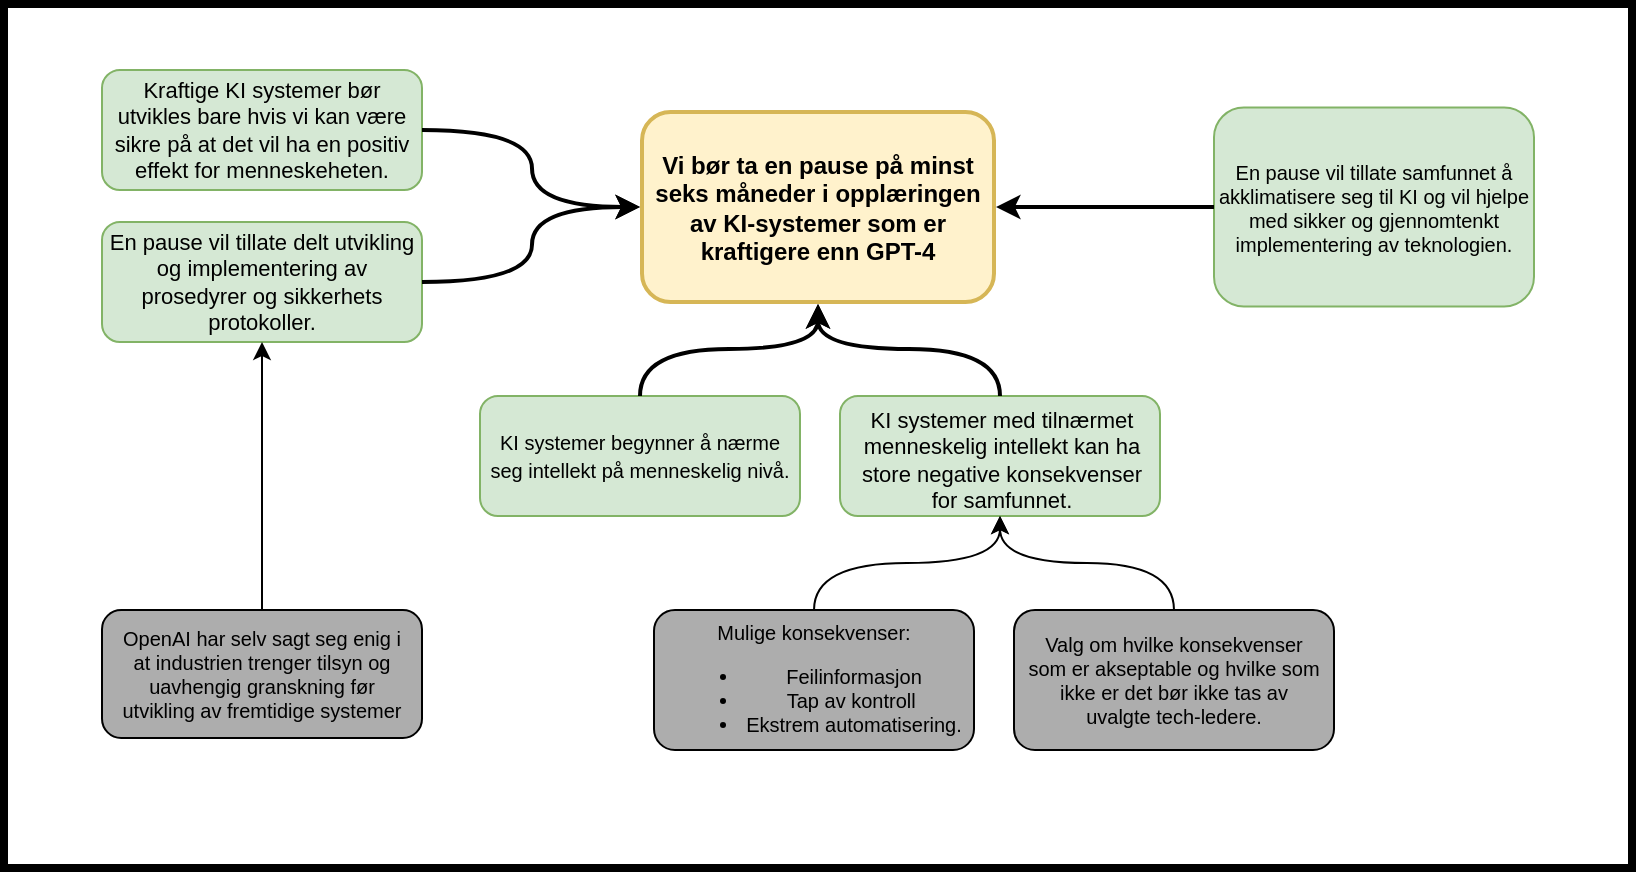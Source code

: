 <mxfile version="24.7.16">
  <diagram name="Page-1" id="fLZaZXNOp-8kMTYlYk0c">
    <mxGraphModel dx="470" dy="444" grid="0" gridSize="10" guides="1" tooltips="1" connect="1" arrows="1" fold="1" page="1" pageScale="1" pageWidth="1654" pageHeight="1169" background="#FFFFFF" math="0" shadow="0">
      <root>
        <mxCell id="0" />
        <mxCell id="1" parent="0" />
        <mxCell id="nKawK-Rx-ptEYZNxvUXG-42" value="" style="rounded=0;whiteSpace=wrap;html=1;fillColor=none;strokeWidth=4;" parent="1" vertex="1">
          <mxGeometry x="419" y="350" width="814" height="432" as="geometry" />
        </mxCell>
        <mxCell id="nKawK-Rx-ptEYZNxvUXG-1" value="Vi bør ta en pause på minst&lt;br style=&quot;font-size: 12px;&quot;&gt;seks måneder i opplæringen av KI-systemer som er kraftigere enn GPT-4" style="rounded=1;whiteSpace=wrap;html=1;fillColor=#fff2cc;strokeColor=#d6b656;fontSize=12;strokeWidth=2;fontStyle=1;spacing=4;perimeterSpacing=1;gradientColor=none;spacingBottom=14;spacingTop=14;" parent="1" vertex="1">
          <mxGeometry x="738" y="404" width="176" height="95" as="geometry" />
        </mxCell>
        <mxCell id="nKawK-Rx-ptEYZNxvUXG-2" value="En pause vil tillate delt utvikling og implementering av prosedyrer og sikkerhets protokoller." style="rounded=1;whiteSpace=wrap;html=1;fillColor=#d5e8d4;fontSize=11;spacing=1;spacingTop=1;spacingBottom=1;spacingLeft=3;spacingRight=3;strokeColor=#82b366;" parent="1" vertex="1">
          <mxGeometry x="468" y="459" width="160" height="60" as="geometry" />
        </mxCell>
        <mxCell id="nKawK-Rx-ptEYZNxvUXG-3" value="En pause vil tillate samfunnet å akklimatisere seg til KI og vil hjelpe med sikker og gjennomtenkt implementering av teknologien." style="rounded=1;whiteSpace=wrap;html=1;fillColor=#d5e8d4;strokeColor=#82b366;fontSize=10;" parent="1" vertex="1">
          <mxGeometry x="1024" y="401.75" width="160" height="99.5" as="geometry" />
        </mxCell>
        <mxCell id="nKawK-Rx-ptEYZNxvUXG-4" value="&lt;span style=&quot;font-size: 10px;&quot;&gt;KI systemer begynner å nærme seg intellekt på menneskelig nivå.&lt;/span&gt;" style="rounded=1;whiteSpace=wrap;html=1;fillColor=#d5e8d4;fontSize=11;spacingBottom=1;spacingTop=1;spacingLeft=4;spacingRight=4;strokeColor=#82b366;" parent="1" vertex="1">
          <mxGeometry x="657" y="546" width="160" height="60" as="geometry" />
        </mxCell>
        <mxCell id="nKawK-Rx-ptEYZNxvUXG-7" value="&lt;font style=&quot;font-size: 10px;&quot;&gt;&lt;span style=&quot;font-size: 11px;&quot;&gt;KI systemer med tilnærmet menneskelig intellekt kan ha store negative konsekvenser for samfunnet.&lt;/span&gt;&lt;/font&gt;" style="rounded=1;whiteSpace=wrap;html=1;fillColor=#d5e8d4;fontSize=10;spacingRight=3;spacingLeft=5;spacingTop=3;strokeColor=#82b366;" parent="1" vertex="1">
          <mxGeometry x="837" y="546" width="160" height="60" as="geometry" />
        </mxCell>
        <mxCell id="nKawK-Rx-ptEYZNxvUXG-22" value="" style="curved=1;endArrow=classic;html=1;rounded=0;entryX=1;entryY=0.5;entryDx=0;entryDy=0;strokeWidth=2;exitX=0;exitY=0.5;exitDx=0;exitDy=0;edgeStyle=orthogonalEdgeStyle;" parent="1" source="nKawK-Rx-ptEYZNxvUXG-3" target="nKawK-Rx-ptEYZNxvUXG-1" edge="1">
          <mxGeometry width="50" height="50" relative="1" as="geometry">
            <mxPoint x="1141.5" y="484" as="sourcePoint" />
            <mxPoint x="981" y="427" as="targetPoint" />
          </mxGeometry>
        </mxCell>
        <mxCell id="nKawK-Rx-ptEYZNxvUXG-26" style="edgeStyle=orthogonalEdgeStyle;rounded=0;orthogonalLoop=1;jettySize=auto;html=1;entryX=0.5;entryY=1;entryDx=0;entryDy=0;curved=1;" parent="1" source="nKawK-Rx-ptEYZNxvUXG-24" target="nKawK-Rx-ptEYZNxvUXG-7" edge="1">
          <mxGeometry relative="1" as="geometry" />
        </mxCell>
        <mxCell id="nKawK-Rx-ptEYZNxvUXG-24" value="Mulige konsekvenser:&lt;div style=&quot;font-size: 10px;&quot;&gt;&lt;ul style=&quot;font-size: 10px;&quot;&gt;&lt;li style=&quot;font-size: 10px;&quot;&gt;&amp;nbsp;Feilinformasjon&amp;nbsp;&lt;/li&gt;&lt;li style=&quot;font-size: 10px;&quot;&gt;Tap av kontroll&amp;nbsp;&lt;/li&gt;&lt;li style=&quot;font-size: 10px;&quot;&gt;Ekstrem automatisering.&lt;/li&gt;&lt;/ul&gt;&lt;/div&gt;" style="rounded=1;whiteSpace=wrap;html=1;fillColor=#ADADAD;fontSize=10;spacingTop=7;" parent="1" vertex="1">
          <mxGeometry x="744" y="653" width="160" height="70" as="geometry" />
        </mxCell>
        <mxCell id="nKawK-Rx-ptEYZNxvUXG-27" value="OpenAI har selv sagt seg enig i at industrien trenger tilsyn og uavhengig granskning før utvikling av fremtidige systemer" style="rounded=1;whiteSpace=wrap;html=1;fillColor=#ADADAD;fontSize=10;spacingRight=4;spacingLeft=4;" parent="1" vertex="1">
          <mxGeometry x="468" y="653" width="160" height="64" as="geometry" />
        </mxCell>
        <mxCell id="01eGtqPNapAqt_kJ5TMY-2" value="" style="curved=1;endArrow=classic;html=1;rounded=0;exitX=0.5;exitY=0;exitDx=0;exitDy=0;entryX=0.5;entryY=1;entryDx=0;entryDy=0;edgeStyle=orthogonalEdgeStyle;strokeWidth=2;" edge="1" parent="1" source="nKawK-Rx-ptEYZNxvUXG-4" target="nKawK-Rx-ptEYZNxvUXG-1">
          <mxGeometry width="50" height="50" relative="1" as="geometry">
            <mxPoint x="709" y="529" as="sourcePoint" />
            <mxPoint x="759" y="479" as="targetPoint" />
          </mxGeometry>
        </mxCell>
        <mxCell id="01eGtqPNapAqt_kJ5TMY-3" value="" style="curved=1;endArrow=classic;html=1;rounded=0;entryX=0.5;entryY=1;entryDx=0;entryDy=0;exitX=0.5;exitY=0;exitDx=0;exitDy=0;edgeStyle=orthogonalEdgeStyle;strokeWidth=2;" edge="1" parent="1" source="nKawK-Rx-ptEYZNxvUXG-7" target="nKawK-Rx-ptEYZNxvUXG-1">
          <mxGeometry width="50" height="50" relative="1" as="geometry">
            <mxPoint x="887" y="537" as="sourcePoint" />
            <mxPoint x="937" y="487" as="targetPoint" />
          </mxGeometry>
        </mxCell>
        <mxCell id="01eGtqPNapAqt_kJ5TMY-4" value="Kraftige KI systemer bør utvikles bare hvis vi kan være sikre på at det vil ha en positiv effekt for menneskeheten." style="rounded=1;whiteSpace=wrap;html=1;fillColor=#d5e8d4;fontSize=11;spacing=1;spacingTop=1;spacingBottom=1;spacingLeft=3;spacingRight=3;strokeColor=#82b366;" vertex="1" parent="1">
          <mxGeometry x="468" y="383" width="160" height="60" as="geometry" />
        </mxCell>
        <mxCell id="01eGtqPNapAqt_kJ5TMY-5" value="" style="curved=1;endArrow=classic;html=1;rounded=0;entryX=0;entryY=0.5;entryDx=0;entryDy=0;edgeStyle=orthogonalEdgeStyle;strokeWidth=2;exitX=1;exitY=0.5;exitDx=0;exitDy=0;" edge="1" parent="1" source="01eGtqPNapAqt_kJ5TMY-4" target="nKawK-Rx-ptEYZNxvUXG-1">
          <mxGeometry width="50" height="50" relative="1" as="geometry">
            <mxPoint x="797" y="221" as="sourcePoint" />
            <mxPoint x="728" y="459" as="targetPoint" />
          </mxGeometry>
        </mxCell>
        <mxCell id="01eGtqPNapAqt_kJ5TMY-6" value="" style="curved=1;endArrow=classic;html=1;rounded=0;entryX=0;entryY=0.5;entryDx=0;entryDy=0;edgeStyle=orthogonalEdgeStyle;strokeWidth=2;exitX=1;exitY=0.5;exitDx=0;exitDy=0;" edge="1" parent="1" source="nKawK-Rx-ptEYZNxvUXG-2" target="nKawK-Rx-ptEYZNxvUXG-1">
          <mxGeometry width="50" height="50" relative="1" as="geometry">
            <mxPoint x="666" y="271" as="sourcePoint" />
            <mxPoint x="718" y="406" as="targetPoint" />
          </mxGeometry>
        </mxCell>
        <mxCell id="01eGtqPNapAqt_kJ5TMY-7" value="" style="endArrow=classic;html=1;rounded=0;entryX=0.5;entryY=1;entryDx=0;entryDy=0;exitX=0.5;exitY=0;exitDx=0;exitDy=0;" edge="1" parent="1" source="nKawK-Rx-ptEYZNxvUXG-27" target="nKawK-Rx-ptEYZNxvUXG-2">
          <mxGeometry width="50" height="50" relative="1" as="geometry">
            <mxPoint x="614" y="648" as="sourcePoint" />
            <mxPoint x="664" y="598" as="targetPoint" />
          </mxGeometry>
        </mxCell>
        <mxCell id="01eGtqPNapAqt_kJ5TMY-9" value="" style="edgeStyle=orthogonalEdgeStyle;rounded=0;orthogonalLoop=1;jettySize=auto;html=1;curved=1;" edge="1" parent="1" source="01eGtqPNapAqt_kJ5TMY-8" target="nKawK-Rx-ptEYZNxvUXG-7">
          <mxGeometry relative="1" as="geometry" />
        </mxCell>
        <mxCell id="01eGtqPNapAqt_kJ5TMY-8" value="Valg om hvilke konsekvenser som er akseptable og hvilke som ikke er det bør ikke tas av uvalgte tech-ledere." style="rounded=1;whiteSpace=wrap;html=1;fillColor=#ADADAD;fontSize=10;spacingTop=10;spacingBottom=10;spacingLeft=6;spacingRight=6;" vertex="1" parent="1">
          <mxGeometry x="924" y="653" width="160" height="70" as="geometry" />
        </mxCell>
      </root>
    </mxGraphModel>
  </diagram>
</mxfile>
